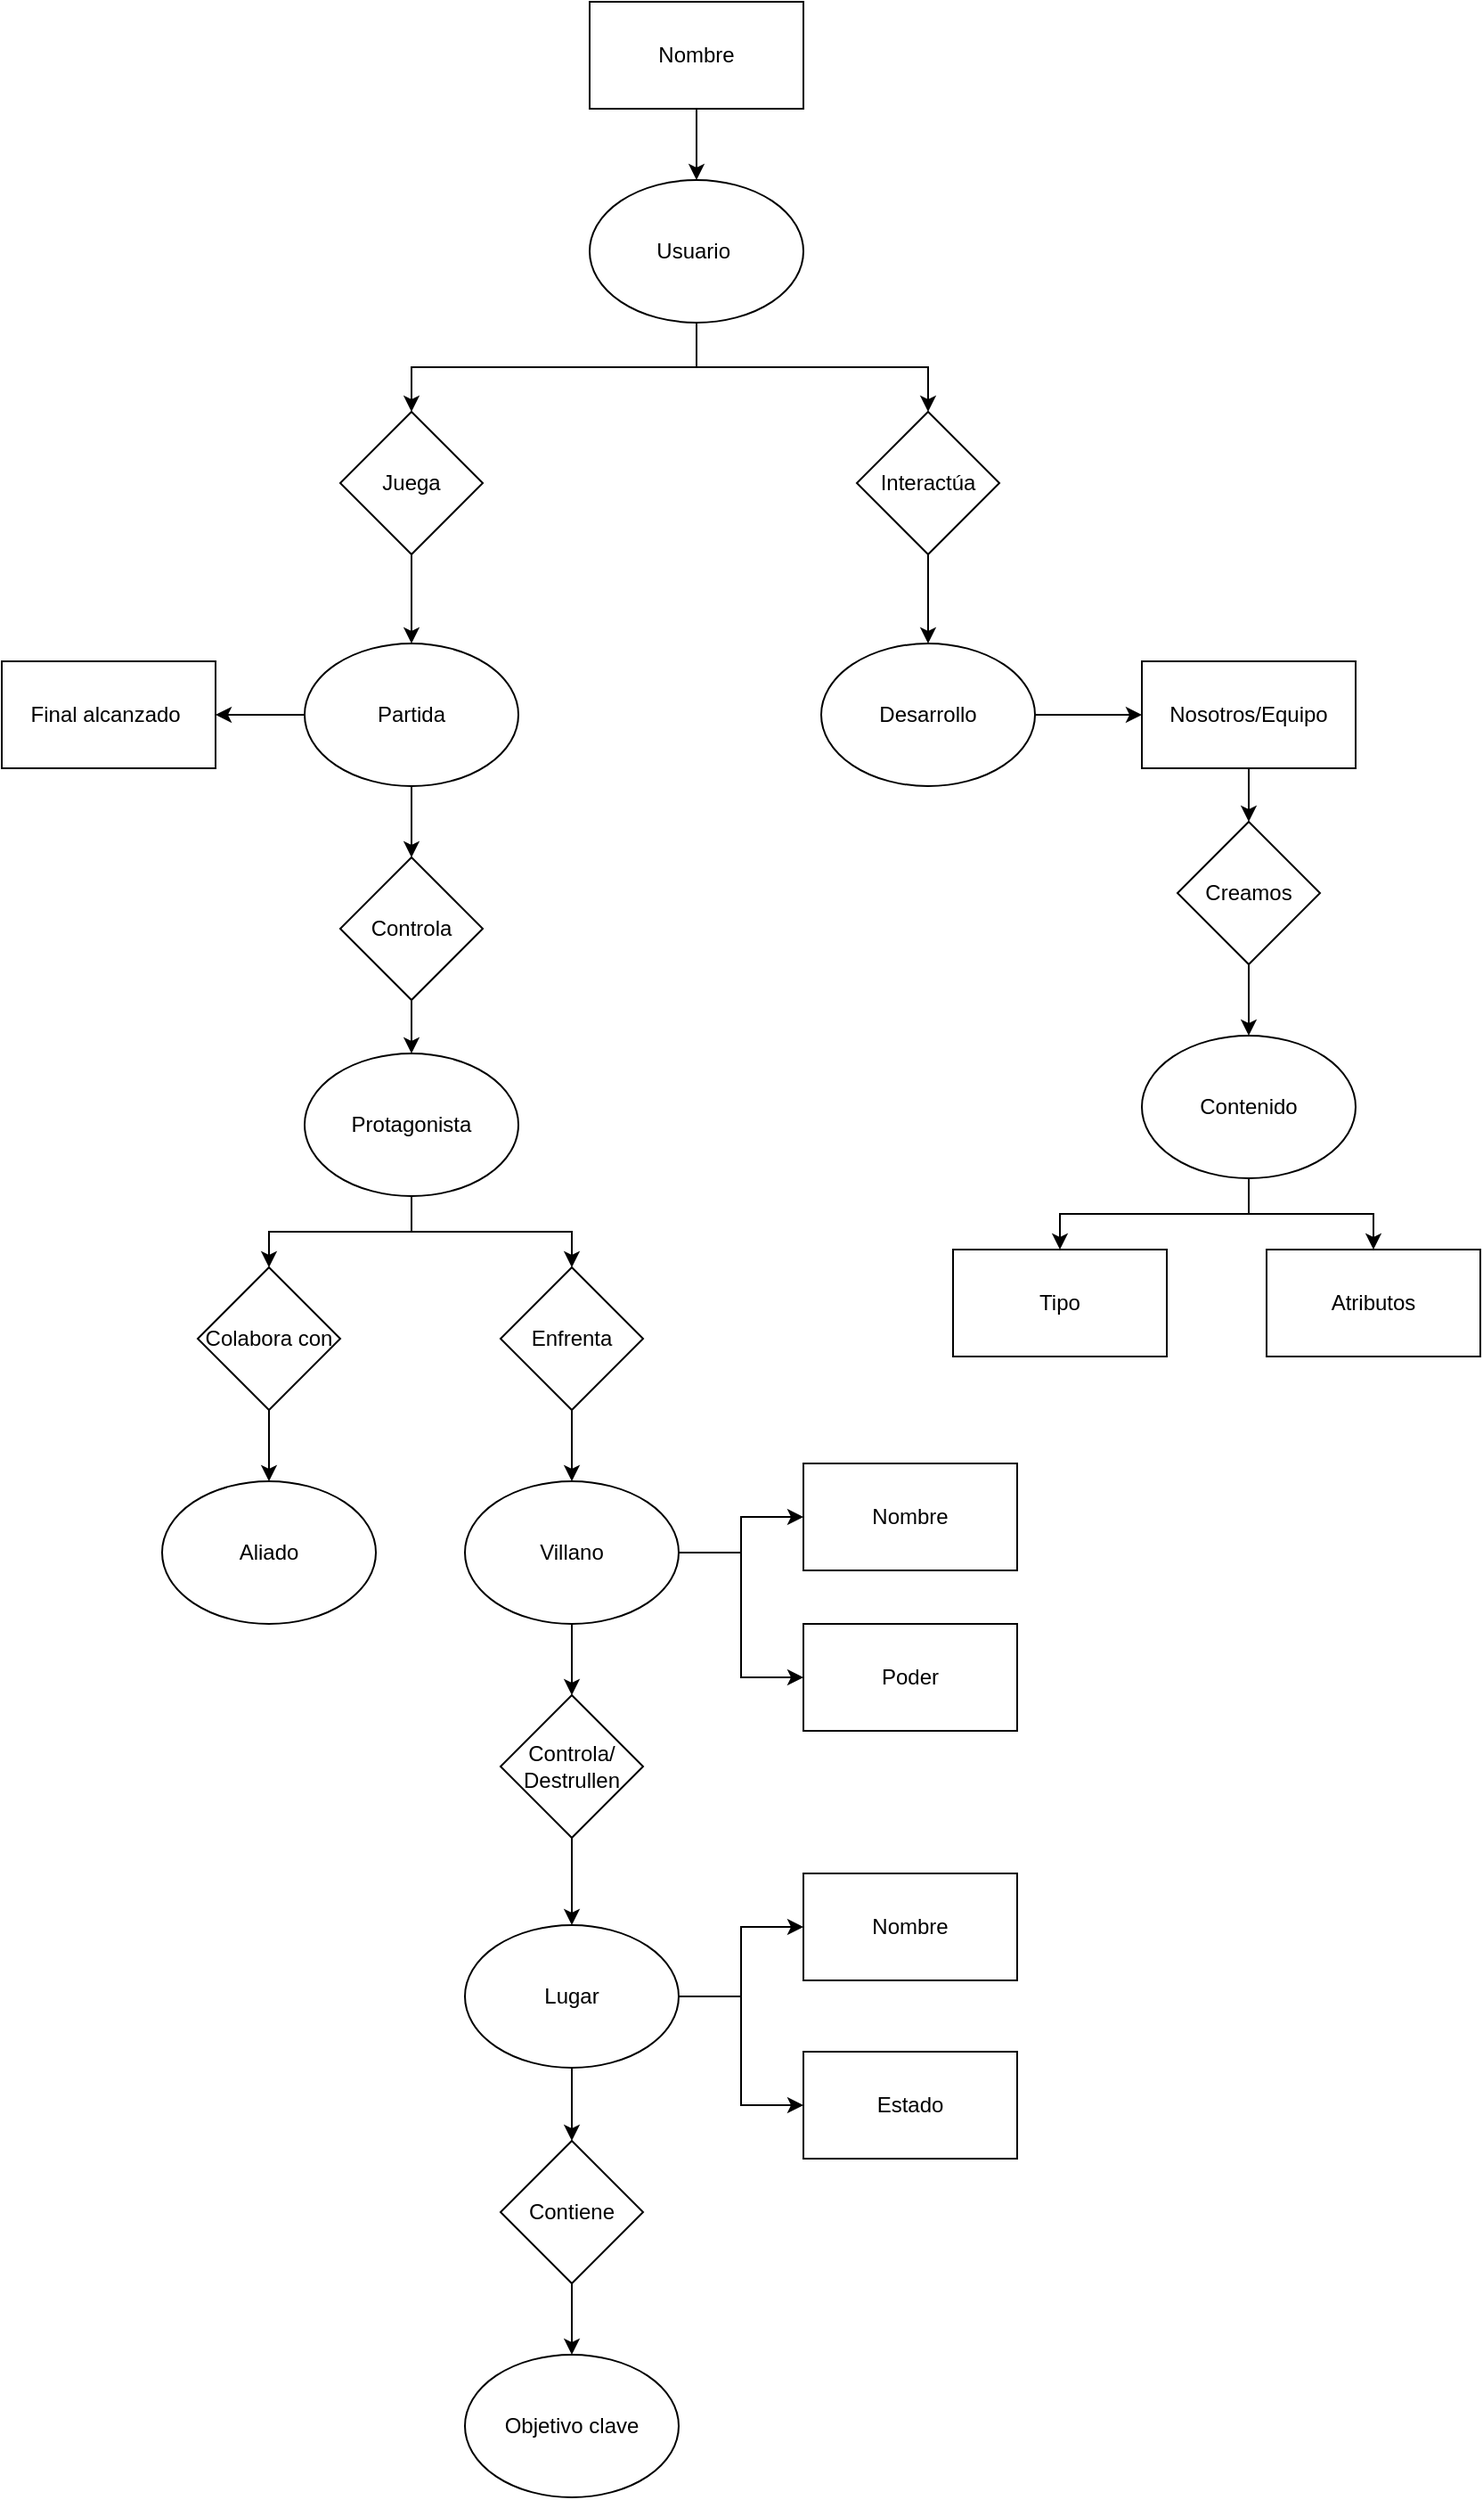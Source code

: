 <mxfile version="27.0.9">
  <diagram name="Página-1" id="eqw94FW6iioMq22LxLIP">
    <mxGraphModel dx="3373" dy="1236" grid="1" gridSize="10" guides="1" tooltips="1" connect="1" arrows="1" fold="1" page="1" pageScale="1" pageWidth="827" pageHeight="1169" math="0" shadow="0">
      <root>
        <mxCell id="0" />
        <mxCell id="1" parent="0" />
        <mxCell id="WWHfHFTnjNYMHQGQq1q6-8" style="edgeStyle=orthogonalEdgeStyle;rounded=0;orthogonalLoop=1;jettySize=auto;html=1;exitX=0.5;exitY=1;exitDx=0;exitDy=0;entryX=0.5;entryY=0;entryDx=0;entryDy=0;" edge="1" parent="1" source="WWHfHFTnjNYMHQGQq1q6-1" target="WWHfHFTnjNYMHQGQq1q6-7">
          <mxGeometry relative="1" as="geometry" />
        </mxCell>
        <mxCell id="WWHfHFTnjNYMHQGQq1q6-17" style="edgeStyle=orthogonalEdgeStyle;rounded=0;orthogonalLoop=1;jettySize=auto;html=1;exitX=0.5;exitY=1;exitDx=0;exitDy=0;entryX=0.5;entryY=0;entryDx=0;entryDy=0;" edge="1" parent="1" source="WWHfHFTnjNYMHQGQq1q6-1" target="WWHfHFTnjNYMHQGQq1q6-16">
          <mxGeometry relative="1" as="geometry" />
        </mxCell>
        <mxCell id="WWHfHFTnjNYMHQGQq1q6-1" value="Usuario&amp;nbsp;" style="ellipse;whiteSpace=wrap;html=1;" vertex="1" parent="1">
          <mxGeometry x="210" y="190" width="120" height="80" as="geometry" />
        </mxCell>
        <mxCell id="WWHfHFTnjNYMHQGQq1q6-11" style="edgeStyle=orthogonalEdgeStyle;rounded=0;orthogonalLoop=1;jettySize=auto;html=1;exitX=0;exitY=0.5;exitDx=0;exitDy=0;entryX=1;entryY=0.5;entryDx=0;entryDy=0;" edge="1" parent="1" source="WWHfHFTnjNYMHQGQq1q6-2" target="WWHfHFTnjNYMHQGQq1q6-10">
          <mxGeometry relative="1" as="geometry" />
        </mxCell>
        <mxCell id="WWHfHFTnjNYMHQGQq1q6-13" style="edgeStyle=orthogonalEdgeStyle;rounded=0;orthogonalLoop=1;jettySize=auto;html=1;exitX=0.5;exitY=1;exitDx=0;exitDy=0;entryX=0.5;entryY=0;entryDx=0;entryDy=0;" edge="1" parent="1" source="WWHfHFTnjNYMHQGQq1q6-2" target="WWHfHFTnjNYMHQGQq1q6-12">
          <mxGeometry relative="1" as="geometry" />
        </mxCell>
        <mxCell id="WWHfHFTnjNYMHQGQq1q6-2" value="Partida" style="ellipse;whiteSpace=wrap;html=1;" vertex="1" parent="1">
          <mxGeometry x="50" y="450" width="120" height="80" as="geometry" />
        </mxCell>
        <mxCell id="WWHfHFTnjNYMHQGQq1q6-5" style="edgeStyle=orthogonalEdgeStyle;rounded=0;orthogonalLoop=1;jettySize=auto;html=1;exitX=0.5;exitY=1;exitDx=0;exitDy=0;entryX=0.5;entryY=0;entryDx=0;entryDy=0;" edge="1" parent="1" source="WWHfHFTnjNYMHQGQq1q6-3" target="WWHfHFTnjNYMHQGQq1q6-1">
          <mxGeometry relative="1" as="geometry" />
        </mxCell>
        <mxCell id="WWHfHFTnjNYMHQGQq1q6-3" value="Nombre" style="rounded=0;whiteSpace=wrap;html=1;" vertex="1" parent="1">
          <mxGeometry x="210" y="90" width="120" height="60" as="geometry" />
        </mxCell>
        <mxCell id="WWHfHFTnjNYMHQGQq1q6-9" style="edgeStyle=orthogonalEdgeStyle;rounded=0;orthogonalLoop=1;jettySize=auto;html=1;exitX=0.5;exitY=1;exitDx=0;exitDy=0;entryX=0.5;entryY=0;entryDx=0;entryDy=0;" edge="1" parent="1" source="WWHfHFTnjNYMHQGQq1q6-7" target="WWHfHFTnjNYMHQGQq1q6-2">
          <mxGeometry relative="1" as="geometry" />
        </mxCell>
        <mxCell id="WWHfHFTnjNYMHQGQq1q6-7" value="Juega" style="rhombus;whiteSpace=wrap;html=1;" vertex="1" parent="1">
          <mxGeometry x="70" y="320" width="80" height="80" as="geometry" />
        </mxCell>
        <mxCell id="WWHfHFTnjNYMHQGQq1q6-10" value="Final alcanzado&amp;nbsp;" style="rounded=0;whiteSpace=wrap;html=1;" vertex="1" parent="1">
          <mxGeometry x="-120" y="460" width="120" height="60" as="geometry" />
        </mxCell>
        <mxCell id="WWHfHFTnjNYMHQGQq1q6-15" style="edgeStyle=orthogonalEdgeStyle;rounded=0;orthogonalLoop=1;jettySize=auto;html=1;exitX=0.5;exitY=1;exitDx=0;exitDy=0;entryX=0.5;entryY=0;entryDx=0;entryDy=0;" edge="1" parent="1" source="WWHfHFTnjNYMHQGQq1q6-12" target="WWHfHFTnjNYMHQGQq1q6-14">
          <mxGeometry relative="1" as="geometry" />
        </mxCell>
        <mxCell id="WWHfHFTnjNYMHQGQq1q6-12" value="Controla" style="rhombus;whiteSpace=wrap;html=1;" vertex="1" parent="1">
          <mxGeometry x="70" y="570" width="80" height="80" as="geometry" />
        </mxCell>
        <mxCell id="WWHfHFTnjNYMHQGQq1q6-37" style="edgeStyle=orthogonalEdgeStyle;rounded=0;orthogonalLoop=1;jettySize=auto;html=1;exitX=0.5;exitY=1;exitDx=0;exitDy=0;entryX=0.5;entryY=0;entryDx=0;entryDy=0;" edge="1" parent="1" source="WWHfHFTnjNYMHQGQq1q6-14" target="WWHfHFTnjNYMHQGQq1q6-36">
          <mxGeometry relative="1" as="geometry" />
        </mxCell>
        <mxCell id="WWHfHFTnjNYMHQGQq1q6-39" style="edgeStyle=orthogonalEdgeStyle;rounded=0;orthogonalLoop=1;jettySize=auto;html=1;exitX=0.5;exitY=1;exitDx=0;exitDy=0;entryX=0.5;entryY=0;entryDx=0;entryDy=0;" edge="1" parent="1" source="WWHfHFTnjNYMHQGQq1q6-14" target="WWHfHFTnjNYMHQGQq1q6-35">
          <mxGeometry relative="1" as="geometry" />
        </mxCell>
        <mxCell id="WWHfHFTnjNYMHQGQq1q6-14" value="Protagonista" style="ellipse;whiteSpace=wrap;html=1;" vertex="1" parent="1">
          <mxGeometry x="50" y="680" width="120" height="80" as="geometry" />
        </mxCell>
        <mxCell id="WWHfHFTnjNYMHQGQq1q6-19" style="edgeStyle=orthogonalEdgeStyle;rounded=0;orthogonalLoop=1;jettySize=auto;html=1;exitX=0.5;exitY=1;exitDx=0;exitDy=0;entryX=0.5;entryY=0;entryDx=0;entryDy=0;" edge="1" parent="1" source="WWHfHFTnjNYMHQGQq1q6-16" target="WWHfHFTnjNYMHQGQq1q6-18">
          <mxGeometry relative="1" as="geometry" />
        </mxCell>
        <mxCell id="WWHfHFTnjNYMHQGQq1q6-16" value="Interactúa" style="rhombus;whiteSpace=wrap;html=1;" vertex="1" parent="1">
          <mxGeometry x="360" y="320" width="80" height="80" as="geometry" />
        </mxCell>
        <mxCell id="WWHfHFTnjNYMHQGQq1q6-21" style="edgeStyle=orthogonalEdgeStyle;rounded=0;orthogonalLoop=1;jettySize=auto;html=1;exitX=1;exitY=0.5;exitDx=0;exitDy=0;entryX=0;entryY=0.5;entryDx=0;entryDy=0;" edge="1" parent="1" source="WWHfHFTnjNYMHQGQq1q6-18" target="WWHfHFTnjNYMHQGQq1q6-20">
          <mxGeometry relative="1" as="geometry" />
        </mxCell>
        <mxCell id="WWHfHFTnjNYMHQGQq1q6-18" value="Desarrollo" style="ellipse;whiteSpace=wrap;html=1;" vertex="1" parent="1">
          <mxGeometry x="340" y="450" width="120" height="80" as="geometry" />
        </mxCell>
        <mxCell id="WWHfHFTnjNYMHQGQq1q6-23" style="edgeStyle=orthogonalEdgeStyle;rounded=0;orthogonalLoop=1;jettySize=auto;html=1;exitX=0.5;exitY=1;exitDx=0;exitDy=0;entryX=0.5;entryY=0;entryDx=0;entryDy=0;" edge="1" parent="1" source="WWHfHFTnjNYMHQGQq1q6-20" target="WWHfHFTnjNYMHQGQq1q6-22">
          <mxGeometry relative="1" as="geometry" />
        </mxCell>
        <mxCell id="WWHfHFTnjNYMHQGQq1q6-20" value="Nosotros/Equipo" style="rounded=0;whiteSpace=wrap;html=1;" vertex="1" parent="1">
          <mxGeometry x="520" y="460" width="120" height="60" as="geometry" />
        </mxCell>
        <mxCell id="WWHfHFTnjNYMHQGQq1q6-28" style="edgeStyle=orthogonalEdgeStyle;rounded=0;orthogonalLoop=1;jettySize=auto;html=1;exitX=0.5;exitY=1;exitDx=0;exitDy=0;entryX=0.5;entryY=0;entryDx=0;entryDy=0;" edge="1" parent="1" source="WWHfHFTnjNYMHQGQq1q6-22" target="WWHfHFTnjNYMHQGQq1q6-26">
          <mxGeometry relative="1" as="geometry" />
        </mxCell>
        <mxCell id="WWHfHFTnjNYMHQGQq1q6-22" value="Creamos" style="rhombus;whiteSpace=wrap;html=1;" vertex="1" parent="1">
          <mxGeometry x="540" y="550" width="80" height="80" as="geometry" />
        </mxCell>
        <mxCell id="WWHfHFTnjNYMHQGQq1q6-31" style="edgeStyle=orthogonalEdgeStyle;rounded=0;orthogonalLoop=1;jettySize=auto;html=1;exitX=0.5;exitY=1;exitDx=0;exitDy=0;entryX=0.5;entryY=0;entryDx=0;entryDy=0;" edge="1" parent="1" source="WWHfHFTnjNYMHQGQq1q6-26" target="WWHfHFTnjNYMHQGQq1q6-29">
          <mxGeometry relative="1" as="geometry" />
        </mxCell>
        <mxCell id="WWHfHFTnjNYMHQGQq1q6-32" style="edgeStyle=orthogonalEdgeStyle;rounded=0;orthogonalLoop=1;jettySize=auto;html=1;exitX=0.5;exitY=1;exitDx=0;exitDy=0;entryX=0.5;entryY=0;entryDx=0;entryDy=0;" edge="1" parent="1" source="WWHfHFTnjNYMHQGQq1q6-26" target="WWHfHFTnjNYMHQGQq1q6-30">
          <mxGeometry relative="1" as="geometry" />
        </mxCell>
        <mxCell id="WWHfHFTnjNYMHQGQq1q6-26" value="Contenido" style="ellipse;whiteSpace=wrap;html=1;" vertex="1" parent="1">
          <mxGeometry x="520" y="670" width="120" height="80" as="geometry" />
        </mxCell>
        <mxCell id="WWHfHFTnjNYMHQGQq1q6-29" value="Tipo" style="rounded=0;whiteSpace=wrap;html=1;" vertex="1" parent="1">
          <mxGeometry x="414" y="790" width="120" height="60" as="geometry" />
        </mxCell>
        <mxCell id="WWHfHFTnjNYMHQGQq1q6-30" value="Atributos" style="rounded=0;whiteSpace=wrap;html=1;" vertex="1" parent="1">
          <mxGeometry x="590" y="790" width="120" height="60" as="geometry" />
        </mxCell>
        <mxCell id="WWHfHFTnjNYMHQGQq1q6-33" value="Aliado" style="ellipse;whiteSpace=wrap;html=1;" vertex="1" parent="1">
          <mxGeometry x="-30" y="920" width="120" height="80" as="geometry" />
        </mxCell>
        <mxCell id="WWHfHFTnjNYMHQGQq1q6-43" style="edgeStyle=orthogonalEdgeStyle;rounded=0;orthogonalLoop=1;jettySize=auto;html=1;exitX=1;exitY=0.5;exitDx=0;exitDy=0;entryX=0;entryY=0.5;entryDx=0;entryDy=0;" edge="1" parent="1" source="WWHfHFTnjNYMHQGQq1q6-34" target="WWHfHFTnjNYMHQGQq1q6-41">
          <mxGeometry relative="1" as="geometry" />
        </mxCell>
        <mxCell id="WWHfHFTnjNYMHQGQq1q6-44" style="edgeStyle=orthogonalEdgeStyle;rounded=0;orthogonalLoop=1;jettySize=auto;html=1;exitX=1;exitY=0.5;exitDx=0;exitDy=0;entryX=0;entryY=0.5;entryDx=0;entryDy=0;" edge="1" parent="1" source="WWHfHFTnjNYMHQGQq1q6-34" target="WWHfHFTnjNYMHQGQq1q6-42">
          <mxGeometry relative="1" as="geometry" />
        </mxCell>
        <mxCell id="WWHfHFTnjNYMHQGQq1q6-46" style="edgeStyle=orthogonalEdgeStyle;rounded=0;orthogonalLoop=1;jettySize=auto;html=1;exitX=0.5;exitY=1;exitDx=0;exitDy=0;entryX=0.5;entryY=0;entryDx=0;entryDy=0;" edge="1" parent="1" source="WWHfHFTnjNYMHQGQq1q6-34" target="WWHfHFTnjNYMHQGQq1q6-45">
          <mxGeometry relative="1" as="geometry" />
        </mxCell>
        <mxCell id="WWHfHFTnjNYMHQGQq1q6-34" value="Villano" style="ellipse;whiteSpace=wrap;html=1;" vertex="1" parent="1">
          <mxGeometry x="140" y="920" width="120" height="80" as="geometry" />
        </mxCell>
        <mxCell id="WWHfHFTnjNYMHQGQq1q6-40" style="edgeStyle=orthogonalEdgeStyle;rounded=0;orthogonalLoop=1;jettySize=auto;html=1;exitX=0.5;exitY=1;exitDx=0;exitDy=0;entryX=0.5;entryY=0;entryDx=0;entryDy=0;" edge="1" parent="1" source="WWHfHFTnjNYMHQGQq1q6-35" target="WWHfHFTnjNYMHQGQq1q6-33">
          <mxGeometry relative="1" as="geometry" />
        </mxCell>
        <mxCell id="WWHfHFTnjNYMHQGQq1q6-35" value="Colabora con" style="rhombus;whiteSpace=wrap;html=1;" vertex="1" parent="1">
          <mxGeometry x="-10" y="800" width="80" height="80" as="geometry" />
        </mxCell>
        <mxCell id="WWHfHFTnjNYMHQGQq1q6-38" style="edgeStyle=orthogonalEdgeStyle;rounded=0;orthogonalLoop=1;jettySize=auto;html=1;exitX=0.5;exitY=1;exitDx=0;exitDy=0;entryX=0.5;entryY=0;entryDx=0;entryDy=0;" edge="1" parent="1" source="WWHfHFTnjNYMHQGQq1q6-36" target="WWHfHFTnjNYMHQGQq1q6-34">
          <mxGeometry relative="1" as="geometry" />
        </mxCell>
        <mxCell id="WWHfHFTnjNYMHQGQq1q6-36" value="Enfrenta" style="rhombus;whiteSpace=wrap;html=1;" vertex="1" parent="1">
          <mxGeometry x="160" y="800" width="80" height="80" as="geometry" />
        </mxCell>
        <mxCell id="WWHfHFTnjNYMHQGQq1q6-41" value="Nombre" style="rounded=0;whiteSpace=wrap;html=1;" vertex="1" parent="1">
          <mxGeometry x="330" y="910" width="120" height="60" as="geometry" />
        </mxCell>
        <mxCell id="WWHfHFTnjNYMHQGQq1q6-42" value="Poder" style="rounded=0;whiteSpace=wrap;html=1;" vertex="1" parent="1">
          <mxGeometry x="330" y="1000" width="120" height="60" as="geometry" />
        </mxCell>
        <mxCell id="WWHfHFTnjNYMHQGQq1q6-48" style="edgeStyle=orthogonalEdgeStyle;rounded=0;orthogonalLoop=1;jettySize=auto;html=1;exitX=0.5;exitY=1;exitDx=0;exitDy=0;entryX=0.5;entryY=0;entryDx=0;entryDy=0;" edge="1" parent="1" source="WWHfHFTnjNYMHQGQq1q6-45" target="WWHfHFTnjNYMHQGQq1q6-47">
          <mxGeometry relative="1" as="geometry" />
        </mxCell>
        <mxCell id="WWHfHFTnjNYMHQGQq1q6-45" value="Controla/&lt;br&gt;Destrullen" style="rhombus;whiteSpace=wrap;html=1;" vertex="1" parent="1">
          <mxGeometry x="160" y="1040" width="80" height="80" as="geometry" />
        </mxCell>
        <mxCell id="WWHfHFTnjNYMHQGQq1q6-51" style="edgeStyle=orthogonalEdgeStyle;rounded=0;orthogonalLoop=1;jettySize=auto;html=1;exitX=1;exitY=0.5;exitDx=0;exitDy=0;entryX=0;entryY=0.5;entryDx=0;entryDy=0;" edge="1" parent="1" source="WWHfHFTnjNYMHQGQq1q6-47" target="WWHfHFTnjNYMHQGQq1q6-49">
          <mxGeometry relative="1" as="geometry" />
        </mxCell>
        <mxCell id="WWHfHFTnjNYMHQGQq1q6-52" style="edgeStyle=orthogonalEdgeStyle;rounded=0;orthogonalLoop=1;jettySize=auto;html=1;exitX=1;exitY=0.5;exitDx=0;exitDy=0;entryX=0;entryY=0.5;entryDx=0;entryDy=0;" edge="1" parent="1" source="WWHfHFTnjNYMHQGQq1q6-47" target="WWHfHFTnjNYMHQGQq1q6-50">
          <mxGeometry relative="1" as="geometry" />
        </mxCell>
        <mxCell id="WWHfHFTnjNYMHQGQq1q6-54" style="edgeStyle=orthogonalEdgeStyle;rounded=0;orthogonalLoop=1;jettySize=auto;html=1;exitX=0.5;exitY=1;exitDx=0;exitDy=0;entryX=0.5;entryY=0;entryDx=0;entryDy=0;" edge="1" parent="1" source="WWHfHFTnjNYMHQGQq1q6-47" target="WWHfHFTnjNYMHQGQq1q6-53">
          <mxGeometry relative="1" as="geometry" />
        </mxCell>
        <mxCell id="WWHfHFTnjNYMHQGQq1q6-47" value="Lugar" style="ellipse;whiteSpace=wrap;html=1;" vertex="1" parent="1">
          <mxGeometry x="140" y="1169" width="120" height="80" as="geometry" />
        </mxCell>
        <mxCell id="WWHfHFTnjNYMHQGQq1q6-49" value="Nombre" style="rounded=0;whiteSpace=wrap;html=1;" vertex="1" parent="1">
          <mxGeometry x="330" y="1140" width="120" height="60" as="geometry" />
        </mxCell>
        <mxCell id="WWHfHFTnjNYMHQGQq1q6-50" value="Estado" style="rounded=0;whiteSpace=wrap;html=1;" vertex="1" parent="1">
          <mxGeometry x="330" y="1240" width="120" height="60" as="geometry" />
        </mxCell>
        <mxCell id="WWHfHFTnjNYMHQGQq1q6-56" style="edgeStyle=orthogonalEdgeStyle;rounded=0;orthogonalLoop=1;jettySize=auto;html=1;exitX=0.5;exitY=1;exitDx=0;exitDy=0;entryX=0.5;entryY=0;entryDx=0;entryDy=0;" edge="1" parent="1" source="WWHfHFTnjNYMHQGQq1q6-53" target="WWHfHFTnjNYMHQGQq1q6-55">
          <mxGeometry relative="1" as="geometry" />
        </mxCell>
        <mxCell id="WWHfHFTnjNYMHQGQq1q6-53" value="Contiene" style="rhombus;whiteSpace=wrap;html=1;" vertex="1" parent="1">
          <mxGeometry x="160" y="1290" width="80" height="80" as="geometry" />
        </mxCell>
        <mxCell id="WWHfHFTnjNYMHQGQq1q6-55" value="Objetivo clave" style="ellipse;whiteSpace=wrap;html=1;" vertex="1" parent="1">
          <mxGeometry x="140" y="1410" width="120" height="80" as="geometry" />
        </mxCell>
      </root>
    </mxGraphModel>
  </diagram>
</mxfile>
